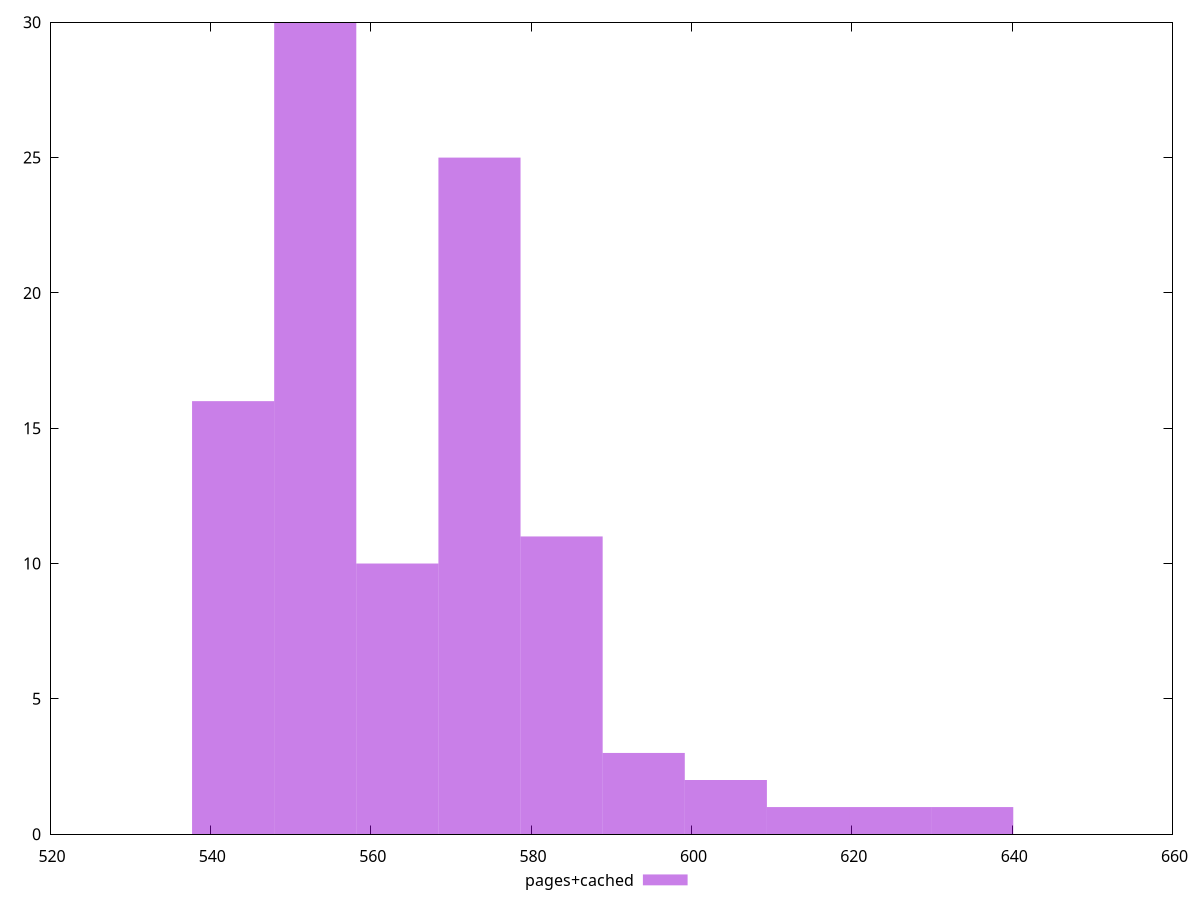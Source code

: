 $_pagesCached <<EOF
573.5656755082194 25
563.3234313027156 10
614.5346523302352 1
542.8389428917077 16
583.8079197137234 11
553.0811870972117 30
635.019140741243 1
594.0501639192273 3
624.7768965357391 1
604.2924081247312 2
EOF
set key outside below
set terminal pngcairo
set output "report_00006_2020-11-02T20-21-41.718Z/bootup-time/pages+cached//raw_hist.png"
set yrange [0:30]
set boxwidth 10.24224420550392
set style fill transparent solid 0.5 noborder
plot $_pagesCached title "pages+cached" with boxes ,